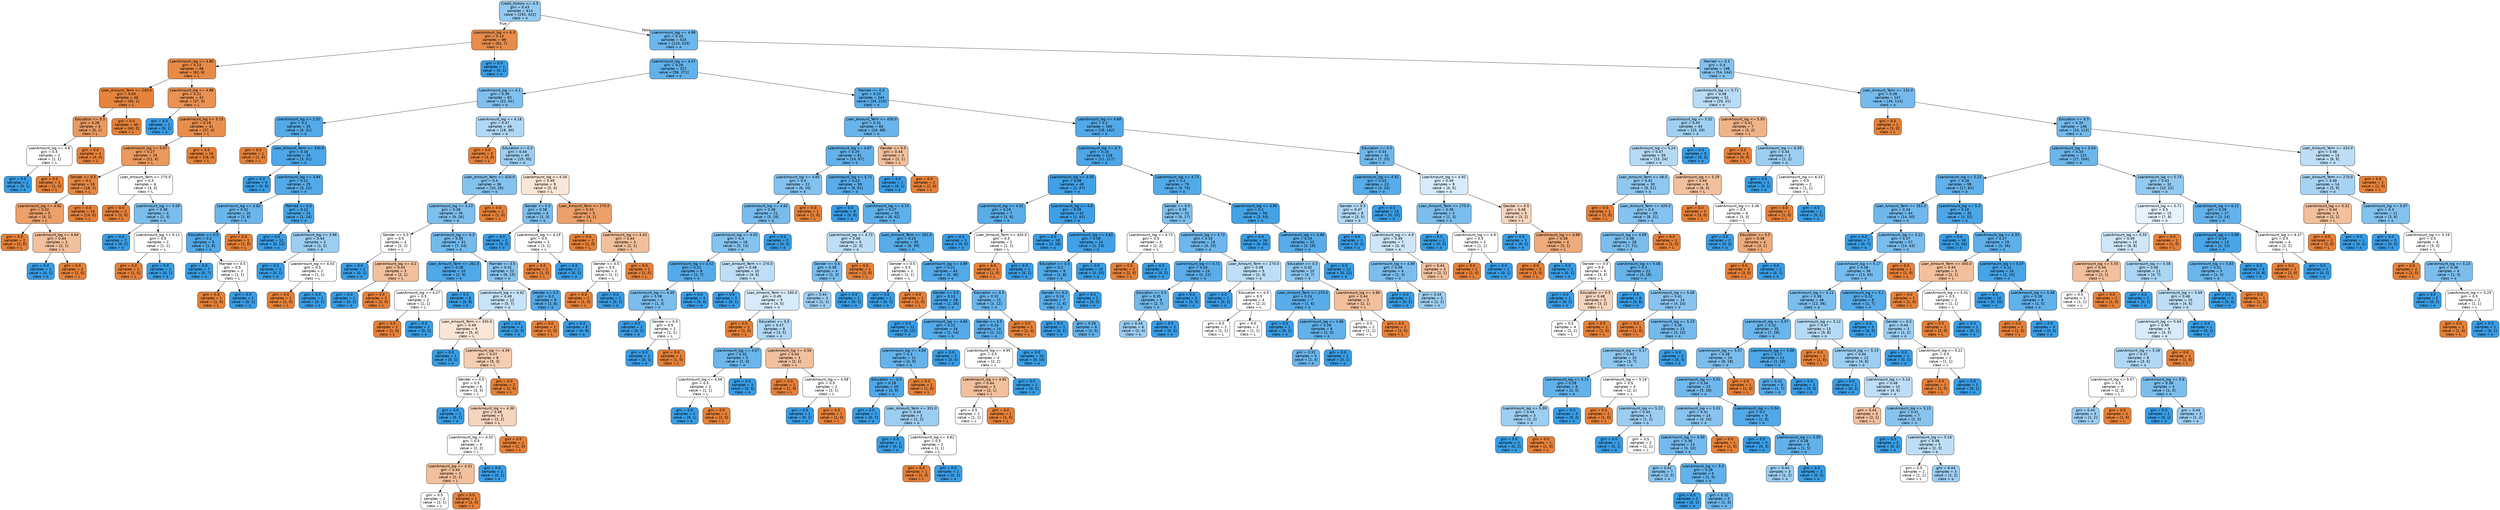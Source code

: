 digraph Tree {
node [shape=box, style="filled, rounded", color="black", fontname=helvetica] ;
edge [fontname=helvetica] ;
0 [label="Credit_History <= 0.5\ngini = 0.43\nsamples = 614\nvalue = [192, 422]\nclass = o", fillcolor="#93caf1"] ;
1 [label="LoanAmount_log <= 6.3\ngini = 0.14\nsamples = 89\nvalue = [82, 7]\nclass = L", fillcolor="#e78c4a"] ;
0 -> 1 [labeldistance=2.5, labelangle=45, headlabel="True"] ;
2 [label="LoanAmount_log <= 4.86\ngini = 0.13\nsamples = 88\nvalue = [82, 6]\nclass = L", fillcolor="#e78a47"] ;
1 -> 2 ;
3 [label="Loan_Amount_Term <= 240.0\ngini = 0.04\nsamples = 46\nvalue = [45, 1]\nclass = L", fillcolor="#e6843d"] ;
2 -> 3 ;
4 [label="Education <= 0.5\ngini = 0.28\nsamples = 6\nvalue = [5, 1]\nclass = L", fillcolor="#ea9a61"] ;
3 -> 4 ;
5 [label="LoanAmount_log <= 4.6\ngini = 0.5\nsamples = 2\nvalue = [1, 1]\nclass = L", fillcolor="#ffffff"] ;
4 -> 5 ;
6 [label="gini = 0.0\nsamples = 1\nvalue = [0, 1]\nclass = o", fillcolor="#399de5"] ;
5 -> 6 ;
7 [label="gini = 0.0\nsamples = 1\nvalue = [1, 0]\nclass = L", fillcolor="#e58139"] ;
5 -> 7 ;
8 [label="gini = 0.0\nsamples = 4\nvalue = [4, 0]\nclass = L", fillcolor="#e58139"] ;
4 -> 8 ;
9 [label="gini = 0.0\nsamples = 40\nvalue = [40, 0]\nclass = L", fillcolor="#e58139"] ;
3 -> 9 ;
10 [label="LoanAmount_log <= 4.88\ngini = 0.21\nsamples = 42\nvalue = [37, 5]\nclass = L", fillcolor="#e99254"] ;
2 -> 10 ;
11 [label="gini = 0.0\nsamples = 1\nvalue = [0, 1]\nclass = o", fillcolor="#399de5"] ;
10 -> 11 ;
12 [label="LoanAmount_log <= 5.15\ngini = 0.18\nsamples = 41\nvalue = [37, 4]\nclass = L", fillcolor="#e88f4e"] ;
10 -> 12 ;
13 [label="LoanAmount_log <= 5.07\ngini = 0.27\nsamples = 25\nvalue = [21, 4]\nclass = L", fillcolor="#ea995f"] ;
12 -> 13 ;
14 [label="Gender <= 0.5\ngini = 0.1\nsamples = 19\nvalue = [18, 1]\nclass = L", fillcolor="#e68844"] ;
13 -> 14 ;
15 [label="LoanAmount_log <= 4.92\ngini = 0.32\nsamples = 5\nvalue = [4, 1]\nclass = L", fillcolor="#eca06a"] ;
14 -> 15 ;
16 [label="gini = 0.0\nsamples = 2\nvalue = [2, 0]\nclass = L", fillcolor="#e58139"] ;
15 -> 16 ;
17 [label="LoanAmount_log <= 4.94\ngini = 0.44\nsamples = 3\nvalue = [2, 1]\nclass = L", fillcolor="#f2c09c"] ;
15 -> 17 ;
18 [label="gini = 0.0\nsamples = 1\nvalue = [0, 1]\nclass = o", fillcolor="#399de5"] ;
17 -> 18 ;
19 [label="gini = 0.0\nsamples = 2\nvalue = [2, 0]\nclass = L", fillcolor="#e58139"] ;
17 -> 19 ;
20 [label="gini = 0.0\nsamples = 14\nvalue = [14, 0]\nclass = L", fillcolor="#e58139"] ;
14 -> 20 ;
21 [label="Loan_Amount_Term <= 270.0\ngini = 0.5\nsamples = 6\nvalue = [3, 3]\nclass = L", fillcolor="#ffffff"] ;
13 -> 21 ;
22 [label="gini = 0.0\nsamples = 2\nvalue = [2, 0]\nclass = L", fillcolor="#e58139"] ;
21 -> 22 ;
23 [label="LoanAmount_log <= 5.09\ngini = 0.38\nsamples = 4\nvalue = [1, 3]\nclass = o", fillcolor="#7bbeee"] ;
21 -> 23 ;
24 [label="gini = 0.0\nsamples = 2\nvalue = [0, 2]\nclass = o", fillcolor="#399de5"] ;
23 -> 24 ;
25 [label="LoanAmount_log <= 5.11\ngini = 0.5\nsamples = 2\nvalue = [1, 1]\nclass = L", fillcolor="#ffffff"] ;
23 -> 25 ;
26 [label="gini = 0.0\nsamples = 1\nvalue = [1, 0]\nclass = L", fillcolor="#e58139"] ;
25 -> 26 ;
27 [label="gini = 0.0\nsamples = 1\nvalue = [0, 1]\nclass = o", fillcolor="#399de5"] ;
25 -> 27 ;
28 [label="gini = 0.0\nsamples = 16\nvalue = [16, 0]\nclass = L", fillcolor="#e58139"] ;
12 -> 28 ;
29 [label="gini = 0.0\nsamples = 1\nvalue = [0, 1]\nclass = o", fillcolor="#399de5"] ;
1 -> 29 ;
30 [label="LoanAmount_log <= 4.98\ngini = 0.33\nsamples = 525\nvalue = [110, 415]\nclass = o", fillcolor="#6db7ec"] ;
0 -> 30 [labeldistance=2.5, labelangle=-45, headlabel="False"] ;
31 [label="LoanAmount_log <= 4.47\ngini = 0.28\nsamples = 327\nvalue = [56, 271]\nclass = o", fillcolor="#62b1ea"] ;
30 -> 31 ;
32 [label="LoanAmount_log <= 4.1\ngini = 0.39\nsamples = 83\nvalue = [22, 61]\nclass = o", fillcolor="#80c0ee"] ;
31 -> 32 ;
33 [label="LoanAmount_log <= 2.52\ngini = 0.2\nsamples = 35\nvalue = [4, 31]\nclass = o", fillcolor="#53aae8"] ;
32 -> 33 ;
34 [label="gini = 0.0\nsamples = 1\nvalue = [1, 0]\nclass = L", fillcolor="#e58139"] ;
33 -> 34 ;
35 [label="Loan_Amount_Term <= 330.0\ngini = 0.16\nsamples = 34\nvalue = [3, 31]\nclass = o", fillcolor="#4ca6e8"] ;
33 -> 35 ;
36 [label="gini = 0.0\nsamples = 9\nvalue = [0, 9]\nclass = o", fillcolor="#399de5"] ;
35 -> 36 ;
37 [label="LoanAmount_log <= 3.84\ngini = 0.21\nsamples = 25\nvalue = [3, 22]\nclass = o", fillcolor="#54aae9"] ;
35 -> 37 ;
38 [label="LoanAmount_log <= 3.82\ngini = 0.32\nsamples = 10\nvalue = [2, 8]\nclass = o", fillcolor="#6ab6ec"] ;
37 -> 38 ;
39 [label="Education <= 0.5\ngini = 0.2\nsamples = 9\nvalue = [1, 8]\nclass = o", fillcolor="#52a9e8"] ;
38 -> 39 ;
40 [label="gini = 0.0\nsamples = 7\nvalue = [0, 7]\nclass = o", fillcolor="#399de5"] ;
39 -> 40 ;
41 [label="Married <= 0.5\ngini = 0.5\nsamples = 2\nvalue = [1, 1]\nclass = L", fillcolor="#ffffff"] ;
39 -> 41 ;
42 [label="gini = 0.0\nsamples = 1\nvalue = [1, 0]\nclass = L", fillcolor="#e58139"] ;
41 -> 42 ;
43 [label="gini = 0.0\nsamples = 1\nvalue = [0, 1]\nclass = o", fillcolor="#399de5"] ;
41 -> 43 ;
44 [label="gini = 0.0\nsamples = 1\nvalue = [1, 0]\nclass = L", fillcolor="#e58139"] ;
38 -> 44 ;
45 [label="Married <= 0.5\ngini = 0.12\nsamples = 15\nvalue = [1, 14]\nclass = o", fillcolor="#47a4e7"] ;
37 -> 45 ;
46 [label="gini = 0.0\nsamples = 12\nvalue = [0, 12]\nclass = o", fillcolor="#399de5"] ;
45 -> 46 ;
47 [label="LoanAmount_log <= 3.96\ngini = 0.44\nsamples = 3\nvalue = [1, 2]\nclass = o", fillcolor="#9ccef2"] ;
45 -> 47 ;
48 [label="gini = 0.0\nsamples = 1\nvalue = [0, 1]\nclass = o", fillcolor="#399de5"] ;
47 -> 48 ;
49 [label="LoanAmount_log <= 4.03\ngini = 0.5\nsamples = 2\nvalue = [1, 1]\nclass = L", fillcolor="#ffffff"] ;
47 -> 49 ;
50 [label="gini = 0.0\nsamples = 1\nvalue = [1, 0]\nclass = L", fillcolor="#e58139"] ;
49 -> 50 ;
51 [label="gini = 0.0\nsamples = 1\nvalue = [0, 1]\nclass = o", fillcolor="#399de5"] ;
49 -> 51 ;
52 [label="LoanAmount_log <= 4.18\ngini = 0.47\nsamples = 48\nvalue = [18, 30]\nclass = o", fillcolor="#b0d8f5"] ;
32 -> 52 ;
53 [label="gini = 0.0\nsamples = 3\nvalue = [3, 0]\nclass = L", fillcolor="#e58139"] ;
52 -> 53 ;
54 [label="Education <= 0.5\ngini = 0.44\nsamples = 45\nvalue = [15, 30]\nclass = o", fillcolor="#9ccef2"] ;
52 -> 54 ;
55 [label="Loan_Amount_Term <= 420.0\ngini = 0.4\nsamples = 36\nvalue = [10, 26]\nclass = o", fillcolor="#85c3ef"] ;
54 -> 55 ;
56 [label="LoanAmount_log <= 4.23\ngini = 0.38\nsamples = 35\nvalue = [9, 26]\nclass = o", fillcolor="#7ebfee"] ;
55 -> 56 ;
57 [label="Gender <= 0.5\ngini = 0.5\nsamples = 4\nvalue = [2, 2]\nclass = L", fillcolor="#ffffff"] ;
56 -> 57 ;
58 [label="gini = 0.0\nsamples = 1\nvalue = [0, 1]\nclass = o", fillcolor="#399de5"] ;
57 -> 58 ;
59 [label="LoanAmount_log <= 4.2\ngini = 0.44\nsamples = 3\nvalue = [2, 1]\nclass = L", fillcolor="#f2c09c"] ;
57 -> 59 ;
60 [label="gini = 0.0\nsamples = 1\nvalue = [0, 1]\nclass = o", fillcolor="#399de5"] ;
59 -> 60 ;
61 [label="gini = 0.0\nsamples = 2\nvalue = [2, 0]\nclass = L", fillcolor="#e58139"] ;
59 -> 61 ;
62 [label="LoanAmount_log <= 4.3\ngini = 0.35\nsamples = 31\nvalue = [7, 24]\nclass = o", fillcolor="#73baed"] ;
56 -> 62 ;
63 [label="Loan_Amount_Term <= 261.0\ngini = 0.18\nsamples = 10\nvalue = [1, 9]\nclass = o", fillcolor="#4fa8e8"] ;
62 -> 63 ;
64 [label="LoanAmount_log <= 4.27\ngini = 0.5\nsamples = 2\nvalue = [1, 1]\nclass = L", fillcolor="#ffffff"] ;
63 -> 64 ;
65 [label="gini = 0.0\nsamples = 1\nvalue = [1, 0]\nclass = L", fillcolor="#e58139"] ;
64 -> 65 ;
66 [label="gini = 0.0\nsamples = 1\nvalue = [0, 1]\nclass = o", fillcolor="#399de5"] ;
64 -> 66 ;
67 [label="gini = 0.0\nsamples = 8\nvalue = [0, 8]\nclass = o", fillcolor="#399de5"] ;
63 -> 67 ;
68 [label="Married <= 0.5\ngini = 0.41\nsamples = 21\nvalue = [6, 15]\nclass = o", fillcolor="#88c4ef"] ;
62 -> 68 ;
69 [label="LoanAmount_log <= 4.42\ngini = 0.49\nsamples = 12\nvalue = [5, 7]\nclass = o", fillcolor="#c6e3f8"] ;
68 -> 69 ;
70 [label="Loan_Amount_Term <= 330.0\ngini = 0.49\nsamples = 9\nvalue = [5, 4]\nclass = L", fillcolor="#fae6d7"] ;
69 -> 70 ;
71 [label="gini = 0.0\nsamples = 1\nvalue = [0, 1]\nclass = o", fillcolor="#399de5"] ;
70 -> 71 ;
72 [label="LoanAmount_log <= 4.39\ngini = 0.47\nsamples = 8\nvalue = [5, 3]\nclass = L", fillcolor="#f5cdb0"] ;
70 -> 72 ;
73 [label="Gender <= 0.5\ngini = 0.5\nsamples = 6\nvalue = [3, 3]\nclass = L", fillcolor="#ffffff"] ;
72 -> 73 ;
74 [label="gini = 0.0\nsamples = 1\nvalue = [0, 1]\nclass = o", fillcolor="#399de5"] ;
73 -> 74 ;
75 [label="LoanAmount_log <= 4.36\ngini = 0.48\nsamples = 5\nvalue = [3, 2]\nclass = L", fillcolor="#f6d5bd"] ;
73 -> 75 ;
76 [label="LoanAmount_log <= 4.32\ngini = 0.5\nsamples = 4\nvalue = [2, 2]\nclass = L", fillcolor="#ffffff"] ;
75 -> 76 ;
77 [label="LoanAmount_log <= 4.31\ngini = 0.44\nsamples = 3\nvalue = [2, 1]\nclass = L", fillcolor="#f2c09c"] ;
76 -> 77 ;
78 [label="gini = 0.5\nsamples = 2\nvalue = [1, 1]\nclass = L", fillcolor="#ffffff"] ;
77 -> 78 ;
79 [label="gini = 0.0\nsamples = 1\nvalue = [1, 0]\nclass = L", fillcolor="#e58139"] ;
77 -> 79 ;
80 [label="gini = 0.0\nsamples = 1\nvalue = [0, 1]\nclass = o", fillcolor="#399de5"] ;
76 -> 80 ;
81 [label="gini = 0.0\nsamples = 1\nvalue = [1, 0]\nclass = L", fillcolor="#e58139"] ;
75 -> 81 ;
82 [label="gini = 0.0\nsamples = 2\nvalue = [2, 0]\nclass = L", fillcolor="#e58139"] ;
72 -> 82 ;
83 [label="gini = 0.0\nsamples = 3\nvalue = [0, 3]\nclass = o", fillcolor="#399de5"] ;
69 -> 83 ;
84 [label="Gender <= 0.5\ngini = 0.2\nsamples = 9\nvalue = [1, 8]\nclass = o", fillcolor="#52a9e8"] ;
68 -> 84 ;
85 [label="gini = 0.0\nsamples = 1\nvalue = [1, 0]\nclass = L", fillcolor="#e58139"] ;
84 -> 85 ;
86 [label="gini = 0.0\nsamples = 8\nvalue = [0, 8]\nclass = o", fillcolor="#399de5"] ;
84 -> 86 ;
87 [label="gini = 0.0\nsamples = 1\nvalue = [1, 0]\nclass = L", fillcolor="#e58139"] ;
55 -> 87 ;
88 [label="LoanAmount_log <= 4.34\ngini = 0.49\nsamples = 9\nvalue = [5, 4]\nclass = L", fillcolor="#fae6d7"] ;
54 -> 88 ;
89 [label="Gender <= 0.5\ngini = 0.38\nsamples = 4\nvalue = [1, 3]\nclass = o", fillcolor="#7bbeee"] ;
88 -> 89 ;
90 [label="gini = 0.0\nsamples = 2\nvalue = [0, 2]\nclass = o", fillcolor="#399de5"] ;
89 -> 90 ;
91 [label="LoanAmount_log <= 4.25\ngini = 0.5\nsamples = 2\nvalue = [1, 1]\nclass = L", fillcolor="#ffffff"] ;
89 -> 91 ;
92 [label="gini = 0.0\nsamples = 1\nvalue = [1, 0]\nclass = L", fillcolor="#e58139"] ;
91 -> 92 ;
93 [label="gini = 0.0\nsamples = 1\nvalue = [0, 1]\nclass = o", fillcolor="#399de5"] ;
91 -> 93 ;
94 [label="Loan_Amount_Term <= 270.0\ngini = 0.32\nsamples = 5\nvalue = [4, 1]\nclass = L", fillcolor="#eca06a"] ;
88 -> 94 ;
95 [label="gini = 0.0\nsamples = 2\nvalue = [2, 0]\nclass = L", fillcolor="#e58139"] ;
94 -> 95 ;
96 [label="LoanAmount_log <= 4.43\ngini = 0.44\nsamples = 3\nvalue = [2, 1]\nclass = L", fillcolor="#f2c09c"] ;
94 -> 96 ;
97 [label="Gender <= 0.5\ngini = 0.5\nsamples = 2\nvalue = [1, 1]\nclass = L", fillcolor="#ffffff"] ;
96 -> 97 ;
98 [label="gini = 0.0\nsamples = 1\nvalue = [1, 0]\nclass = L", fillcolor="#e58139"] ;
97 -> 98 ;
99 [label="gini = 0.0\nsamples = 1\nvalue = [0, 1]\nclass = o", fillcolor="#399de5"] ;
97 -> 99 ;
100 [label="gini = 0.0\nsamples = 1\nvalue = [1, 0]\nclass = L", fillcolor="#e58139"] ;
96 -> 100 ;
101 [label="Married <= 0.5\ngini = 0.24\nsamples = 244\nvalue = [34, 210]\nclass = o", fillcolor="#59ade9"] ;
31 -> 101 ;
102 [label="Loan_Amount_Term <= 420.0\ngini = 0.31\nsamples = 84\nvalue = [16, 68]\nclass = o", fillcolor="#68b4eb"] ;
101 -> 102 ;
103 [label="LoanAmount_log <= 4.67\ngini = 0.29\nsamples = 81\nvalue = [14, 67]\nclass = o", fillcolor="#62b1ea"] ;
102 -> 103 ;
104 [label="LoanAmount_log <= 4.65\ngini = 0.4\nsamples = 22\nvalue = [6, 16]\nclass = o", fillcolor="#83c2ef"] ;
103 -> 104 ;
105 [label="LoanAmount_log <= 4.62\ngini = 0.36\nsamples = 21\nvalue = [5, 16]\nclass = o", fillcolor="#77bced"] ;
104 -> 105 ;
106 [label="LoanAmount_log <= 4.55\ngini = 0.4\nsamples = 18\nvalue = [5, 13]\nclass = o", fillcolor="#85c3ef"] ;
105 -> 106 ;
107 [label="LoanAmount_log <= 4.52\ngini = 0.22\nsamples = 8\nvalue = [1, 7]\nclass = o", fillcolor="#55abe9"] ;
106 -> 107 ;
108 [label="LoanAmount_log <= 4.49\ngini = 0.38\nsamples = 4\nvalue = [1, 3]\nclass = o", fillcolor="#7bbeee"] ;
107 -> 108 ;
109 [label="gini = 0.0\nsamples = 2\nvalue = [0, 2]\nclass = o", fillcolor="#399de5"] ;
108 -> 109 ;
110 [label="Gender <= 0.5\ngini = 0.5\nsamples = 2\nvalue = [1, 1]\nclass = L", fillcolor="#ffffff"] ;
108 -> 110 ;
111 [label="gini = 0.0\nsamples = 1\nvalue = [0, 1]\nclass = o", fillcolor="#399de5"] ;
110 -> 111 ;
112 [label="gini = 0.0\nsamples = 1\nvalue = [1, 0]\nclass = L", fillcolor="#e58139"] ;
110 -> 112 ;
113 [label="gini = 0.0\nsamples = 4\nvalue = [0, 4]\nclass = o", fillcolor="#399de5"] ;
107 -> 113 ;
114 [label="Loan_Amount_Term <= 270.0\ngini = 0.48\nsamples = 10\nvalue = [4, 6]\nclass = o", fillcolor="#bddef6"] ;
106 -> 114 ;
115 [label="gini = 0.0\nsamples = 1\nvalue = [0, 1]\nclass = o", fillcolor="#399de5"] ;
114 -> 115 ;
116 [label="Loan_Amount_Term <= 330.0\ngini = 0.49\nsamples = 9\nvalue = [4, 5]\nclass = o", fillcolor="#d7ebfa"] ;
114 -> 116 ;
117 [label="gini = 0.0\nsamples = 1\nvalue = [1, 0]\nclass = L", fillcolor="#e58139"] ;
116 -> 117 ;
118 [label="Education <= 0.5\ngini = 0.47\nsamples = 8\nvalue = [3, 5]\nclass = o", fillcolor="#b0d8f5"] ;
116 -> 118 ;
119 [label="LoanAmount_log <= 4.57\ngini = 0.32\nsamples = 5\nvalue = [1, 4]\nclass = o", fillcolor="#6ab6ec"] ;
118 -> 119 ;
120 [label="LoanAmount_log <= 4.56\ngini = 0.5\nsamples = 2\nvalue = [1, 1]\nclass = L", fillcolor="#ffffff"] ;
119 -> 120 ;
121 [label="gini = 0.0\nsamples = 1\nvalue = [0, 1]\nclass = o", fillcolor="#399de5"] ;
120 -> 121 ;
122 [label="gini = 0.0\nsamples = 1\nvalue = [1, 0]\nclass = L", fillcolor="#e58139"] ;
120 -> 122 ;
123 [label="gini = 0.0\nsamples = 3\nvalue = [0, 3]\nclass = o", fillcolor="#399de5"] ;
119 -> 123 ;
124 [label="LoanAmount_log <= 4.56\ngini = 0.44\nsamples = 3\nvalue = [2, 1]\nclass = L", fillcolor="#f2c09c"] ;
118 -> 124 ;
125 [label="gini = 0.0\nsamples = 1\nvalue = [1, 0]\nclass = L", fillcolor="#e58139"] ;
124 -> 125 ;
126 [label="LoanAmount_log <= 4.58\ngini = 0.5\nsamples = 2\nvalue = [1, 1]\nclass = L", fillcolor="#ffffff"] ;
124 -> 126 ;
127 [label="gini = 0.0\nsamples = 1\nvalue = [0, 1]\nclass = o", fillcolor="#399de5"] ;
126 -> 127 ;
128 [label="gini = 0.0\nsamples = 1\nvalue = [1, 0]\nclass = L", fillcolor="#e58139"] ;
126 -> 128 ;
129 [label="gini = 0.0\nsamples = 3\nvalue = [0, 3]\nclass = o", fillcolor="#399de5"] ;
105 -> 129 ;
130 [label="gini = 0.0\nsamples = 1\nvalue = [1, 0]\nclass = L", fillcolor="#e58139"] ;
104 -> 130 ;
131 [label="LoanAmount_log <= 4.71\ngini = 0.23\nsamples = 59\nvalue = [8, 51]\nclass = o", fillcolor="#58ace9"] ;
103 -> 131 ;
132 [label="gini = 0.0\nsamples = 9\nvalue = [0, 9]\nclass = o", fillcolor="#399de5"] ;
131 -> 132 ;
133 [label="LoanAmount_log <= 4.74\ngini = 0.27\nsamples = 50\nvalue = [8, 42]\nclass = o", fillcolor="#5fb0ea"] ;
131 -> 133 ;
134 [label="LoanAmount_log <= 4.73\ngini = 0.48\nsamples = 5\nvalue = [2, 3]\nclass = o", fillcolor="#bddef6"] ;
133 -> 134 ;
135 [label="Gender <= 0.5\ngini = 0.38\nsamples = 4\nvalue = [1, 3]\nclass = o", fillcolor="#7bbeee"] ;
134 -> 135 ;
136 [label="gini = 0.44\nsamples = 3\nvalue = [1, 2]\nclass = o", fillcolor="#9ccef2"] ;
135 -> 136 ;
137 [label="gini = 0.0\nsamples = 1\nvalue = [0, 1]\nclass = o", fillcolor="#399de5"] ;
135 -> 137 ;
138 [label="gini = 0.0\nsamples = 1\nvalue = [1, 0]\nclass = L", fillcolor="#e58139"] ;
134 -> 138 ;
139 [label="Loan_Amount_Term <= 261.0\ngini = 0.23\nsamples = 45\nvalue = [6, 39]\nclass = o", fillcolor="#57ace9"] ;
133 -> 139 ;
140 [label="Gender <= 0.5\ngini = 0.5\nsamples = 2\nvalue = [1, 1]\nclass = L", fillcolor="#ffffff"] ;
139 -> 140 ;
141 [label="gini = 0.0\nsamples = 1\nvalue = [0, 1]\nclass = o", fillcolor="#399de5"] ;
140 -> 141 ;
142 [label="gini = 0.0\nsamples = 1\nvalue = [1, 0]\nclass = L", fillcolor="#e58139"] ;
140 -> 142 ;
143 [label="LoanAmount_log <= 4.89\ngini = 0.21\nsamples = 43\nvalue = [5, 38]\nclass = o", fillcolor="#53aae8"] ;
139 -> 143 ;
144 [label="Gender <= 0.5\ngini = 0.13\nsamples = 28\nvalue = [2, 26]\nclass = o", fillcolor="#48a5e7"] ;
143 -> 144 ;
145 [label="gini = 0.0\nsamples = 12\nvalue = [0, 12]\nclass = o", fillcolor="#399de5"] ;
144 -> 145 ;
146 [label="LoanAmount_log <= 4.85\ngini = 0.22\nsamples = 16\nvalue = [2, 14]\nclass = o", fillcolor="#55abe9"] ;
144 -> 146 ;
147 [label="LoanAmount_log <= 4.84\ngini = 0.3\nsamples = 11\nvalue = [2, 9]\nclass = o", fillcolor="#65b3eb"] ;
146 -> 147 ;
148 [label="Education <= 0.5\ngini = 0.18\nsamples = 10\nvalue = [1, 9]\nclass = o", fillcolor="#4fa8e8"] ;
147 -> 148 ;
149 [label="gini = 0.0\nsamples = 7\nvalue = [0, 7]\nclass = o", fillcolor="#399de5"] ;
148 -> 149 ;
150 [label="Loan_Amount_Term <= 351.0\ngini = 0.44\nsamples = 3\nvalue = [1, 2]\nclass = o", fillcolor="#9ccef2"] ;
148 -> 150 ;
151 [label="gini = 0.0\nsamples = 1\nvalue = [0, 1]\nclass = o", fillcolor="#399de5"] ;
150 -> 151 ;
152 [label="LoanAmount_log <= 4.81\ngini = 0.5\nsamples = 2\nvalue = [1, 1]\nclass = L", fillcolor="#ffffff"] ;
150 -> 152 ;
153 [label="gini = 0.0\nsamples = 1\nvalue = [1, 0]\nclass = L", fillcolor="#e58139"] ;
152 -> 153 ;
154 [label="gini = 0.0\nsamples = 1\nvalue = [0, 1]\nclass = o", fillcolor="#399de5"] ;
152 -> 154 ;
155 [label="gini = 0.0\nsamples = 1\nvalue = [1, 0]\nclass = L", fillcolor="#e58139"] ;
147 -> 155 ;
156 [label="gini = 0.0\nsamples = 5\nvalue = [0, 5]\nclass = o", fillcolor="#399de5"] ;
146 -> 156 ;
157 [label="Education <= 0.5\ngini = 0.32\nsamples = 15\nvalue = [3, 12]\nclass = o", fillcolor="#6ab6ec"] ;
143 -> 157 ;
158 [label="Gender <= 0.5\ngini = 0.24\nsamples = 14\nvalue = [2, 12]\nclass = o", fillcolor="#5aade9"] ;
157 -> 158 ;
159 [label="LoanAmount_log <= 4.95\ngini = 0.5\nsamples = 4\nvalue = [2, 2]\nclass = L", fillcolor="#ffffff"] ;
158 -> 159 ;
160 [label="LoanAmount_log <= 4.92\ngini = 0.44\nsamples = 3\nvalue = [2, 1]\nclass = L", fillcolor="#f2c09c"] ;
159 -> 160 ;
161 [label="gini = 0.5\nsamples = 2\nvalue = [1, 1]\nclass = L", fillcolor="#ffffff"] ;
160 -> 161 ;
162 [label="gini = 0.0\nsamples = 1\nvalue = [1, 0]\nclass = L", fillcolor="#e58139"] ;
160 -> 162 ;
163 [label="gini = 0.0\nsamples = 1\nvalue = [0, 1]\nclass = o", fillcolor="#399de5"] ;
159 -> 163 ;
164 [label="gini = 0.0\nsamples = 10\nvalue = [0, 10]\nclass = o", fillcolor="#399de5"] ;
158 -> 164 ;
165 [label="gini = 0.0\nsamples = 1\nvalue = [1, 0]\nclass = L", fillcolor="#e58139"] ;
157 -> 165 ;
166 [label="Gender <= 0.5\ngini = 0.44\nsamples = 3\nvalue = [2, 1]\nclass = L", fillcolor="#f2c09c"] ;
102 -> 166 ;
167 [label="gini = 0.0\nsamples = 1\nvalue = [0, 1]\nclass = o", fillcolor="#399de5"] ;
166 -> 167 ;
168 [label="gini = 0.0\nsamples = 2\nvalue = [2, 0]\nclass = L", fillcolor="#e58139"] ;
166 -> 168 ;
169 [label="LoanAmount_log <= 4.88\ngini = 0.2\nsamples = 160\nvalue = [18, 142]\nclass = o", fillcolor="#52a9e8"] ;
101 -> 169 ;
170 [label="LoanAmount_log <= 4.7\ngini = 0.16\nsamples = 128\nvalue = [11, 117]\nclass = o", fillcolor="#4ca6e7"] ;
169 -> 170 ;
171 [label="LoanAmount_log <= 4.55\ngini = 0.08\nsamples = 49\nvalue = [2, 47]\nclass = o", fillcolor="#41a1e6"] ;
170 -> 171 ;
172 [label="LoanAmount_log <= 4.52\ngini = 0.24\nsamples = 7\nvalue = [1, 6]\nclass = o", fillcolor="#5aade9"] ;
171 -> 172 ;
173 [label="gini = 0.0\nsamples = 5\nvalue = [0, 5]\nclass = o", fillcolor="#399de5"] ;
172 -> 173 ;
174 [label="Loan_Amount_Term <= 420.0\ngini = 0.5\nsamples = 2\nvalue = [1, 1]\nclass = L", fillcolor="#ffffff"] ;
172 -> 174 ;
175 [label="gini = 0.0\nsamples = 1\nvalue = [1, 0]\nclass = L", fillcolor="#e58139"] ;
174 -> 175 ;
176 [label="gini = 0.0\nsamples = 1\nvalue = [0, 1]\nclass = o", fillcolor="#399de5"] ;
174 -> 176 ;
177 [label="LoanAmount_log <= 4.6\ngini = 0.05\nsamples = 42\nvalue = [1, 41]\nclass = o", fillcolor="#3e9fe6"] ;
171 -> 177 ;
178 [label="gini = 0.0\nsamples = 18\nvalue = [0, 18]\nclass = o", fillcolor="#399de5"] ;
177 -> 178 ;
179 [label="LoanAmount_log <= 4.61\ngini = 0.08\nsamples = 24\nvalue = [1, 23]\nclass = o", fillcolor="#42a1e6"] ;
177 -> 179 ;
180 [label="Education <= 0.5\ngini = 0.2\nsamples = 9\nvalue = [1, 8]\nclass = o", fillcolor="#52a9e8"] ;
179 -> 180 ;
181 [label="Gender <= 0.5\ngini = 0.24\nsamples = 7\nvalue = [1, 6]\nclass = o", fillcolor="#5aade9"] ;
180 -> 181 ;
182 [label="gini = 0.0\nsamples = 1\nvalue = [0, 1]\nclass = o", fillcolor="#399de5"] ;
181 -> 182 ;
183 [label="gini = 0.28\nsamples = 6\nvalue = [1, 5]\nclass = o", fillcolor="#61b1ea"] ;
181 -> 183 ;
184 [label="gini = 0.0\nsamples = 2\nvalue = [0, 2]\nclass = o", fillcolor="#399de5"] ;
180 -> 184 ;
185 [label="gini = 0.0\nsamples = 15\nvalue = [0, 15]\nclass = o", fillcolor="#399de5"] ;
179 -> 185 ;
186 [label="LoanAmount_log <= 4.73\ngini = 0.2\nsamples = 79\nvalue = [9, 70]\nclass = o", fillcolor="#52aae8"] ;
170 -> 186 ;
187 [label="Gender <= 0.5\ngini = 0.39\nsamples = 23\nvalue = [6, 17]\nclass = o", fillcolor="#7fc0ee"] ;
186 -> 187 ;
188 [label="LoanAmount_log <= 4.72\ngini = 0.5\nsamples = 4\nvalue = [2, 2]\nclass = L", fillcolor="#ffffff"] ;
187 -> 188 ;
189 [label="gini = 0.0\nsamples = 2\nvalue = [2, 0]\nclass = L", fillcolor="#e58139"] ;
188 -> 189 ;
190 [label="gini = 0.0\nsamples = 2\nvalue = [0, 2]\nclass = o", fillcolor="#399de5"] ;
188 -> 190 ;
191 [label="LoanAmount_log <= 4.72\ngini = 0.33\nsamples = 19\nvalue = [4, 15]\nclass = o", fillcolor="#6eb7ec"] ;
187 -> 191 ;
192 [label="LoanAmount_log <= 4.71\ngini = 0.24\nsamples = 14\nvalue = [2, 12]\nclass = o", fillcolor="#5aade9"] ;
191 -> 192 ;
193 [label="Education <= 0.5\ngini = 0.35\nsamples = 9\nvalue = [2, 7]\nclass = o", fillcolor="#72b9ec"] ;
192 -> 193 ;
194 [label="gini = 0.44\nsamples = 6\nvalue = [2, 4]\nclass = o", fillcolor="#9ccef2"] ;
193 -> 194 ;
195 [label="gini = 0.0\nsamples = 3\nvalue = [0, 3]\nclass = o", fillcolor="#399de5"] ;
193 -> 195 ;
196 [label="gini = 0.0\nsamples = 5\nvalue = [0, 5]\nclass = o", fillcolor="#399de5"] ;
192 -> 196 ;
197 [label="Loan_Amount_Term <= 270.0\ngini = 0.48\nsamples = 5\nvalue = [2, 3]\nclass = o", fillcolor="#bddef6"] ;
191 -> 197 ;
198 [label="gini = 0.0\nsamples = 1\nvalue = [0, 1]\nclass = o", fillcolor="#399de5"] ;
197 -> 198 ;
199 [label="Education <= 0.5\ngini = 0.5\nsamples = 4\nvalue = [2, 2]\nclass = L", fillcolor="#ffffff"] ;
197 -> 199 ;
200 [label="gini = 0.5\nsamples = 2\nvalue = [1, 1]\nclass = L", fillcolor="#ffffff"] ;
199 -> 200 ;
201 [label="gini = 0.5\nsamples = 2\nvalue = [1, 1]\nclass = L", fillcolor="#ffffff"] ;
199 -> 201 ;
202 [label="LoanAmount_log <= 4.85\ngini = 0.1\nsamples = 56\nvalue = [3, 53]\nclass = o", fillcolor="#44a3e6"] ;
186 -> 202 ;
203 [label="gini = 0.0\nsamples = 34\nvalue = [0, 34]\nclass = o", fillcolor="#399de5"] ;
202 -> 203 ;
204 [label="LoanAmount_log <= 4.86\ngini = 0.24\nsamples = 22\nvalue = [3, 19]\nclass = o", fillcolor="#58ace9"] ;
202 -> 204 ;
205 [label="Education <= 0.5\ngini = 0.42\nsamples = 10\nvalue = [3, 7]\nclass = o", fillcolor="#8ec7f0"] ;
204 -> 205 ;
206 [label="Loan_Amount_Term <= 270.0\ngini = 0.24\nsamples = 7\nvalue = [1, 6]\nclass = o", fillcolor="#5aade9"] ;
205 -> 206 ;
207 [label="gini = 0.0\nsamples = 1\nvalue = [0, 1]\nclass = o", fillcolor="#399de5"] ;
206 -> 207 ;
208 [label="LoanAmount_log <= 4.86\ngini = 0.28\nsamples = 6\nvalue = [1, 5]\nclass = o", fillcolor="#61b1ea"] ;
206 -> 208 ;
209 [label="gini = 0.32\nsamples = 5\nvalue = [1, 4]\nclass = o", fillcolor="#6ab6ec"] ;
208 -> 209 ;
210 [label="gini = 0.0\nsamples = 1\nvalue = [0, 1]\nclass = o", fillcolor="#399de5"] ;
208 -> 210 ;
211 [label="LoanAmount_log <= 4.86\ngini = 0.44\nsamples = 3\nvalue = [2, 1]\nclass = L", fillcolor="#f2c09c"] ;
205 -> 211 ;
212 [label="gini = 0.5\nsamples = 2\nvalue = [1, 1]\nclass = L", fillcolor="#ffffff"] ;
211 -> 212 ;
213 [label="gini = 0.0\nsamples = 1\nvalue = [1, 0]\nclass = L", fillcolor="#e58139"] ;
211 -> 213 ;
214 [label="gini = 0.0\nsamples = 12\nvalue = [0, 12]\nclass = o", fillcolor="#399de5"] ;
204 -> 214 ;
215 [label="Education <= 0.5\ngini = 0.34\nsamples = 32\nvalue = [7, 25]\nclass = o", fillcolor="#70b8ec"] ;
169 -> 215 ;
216 [label="LoanAmount_log <= 4.91\ngini = 0.23\nsamples = 23\nvalue = [3, 20]\nclass = o", fillcolor="#57ace9"] ;
215 -> 216 ;
217 [label="Gender <= 0.5\ngini = 0.47\nsamples = 8\nvalue = [3, 5]\nclass = o", fillcolor="#b0d8f5"] ;
216 -> 217 ;
218 [label="gini = 0.0\nsamples = 1\nvalue = [0, 1]\nclass = o", fillcolor="#399de5"] ;
217 -> 218 ;
219 [label="LoanAmount_log <= 4.9\ngini = 0.49\nsamples = 7\nvalue = [3, 4]\nclass = o", fillcolor="#cee6f8"] ;
217 -> 219 ;
220 [label="LoanAmount_log <= 4.89\ngini = 0.38\nsamples = 4\nvalue = [1, 3]\nclass = o", fillcolor="#7bbeee"] ;
219 -> 220 ;
221 [label="gini = 0.0\nsamples = 1\nvalue = [0, 1]\nclass = o", fillcolor="#399de5"] ;
220 -> 221 ;
222 [label="gini = 0.44\nsamples = 3\nvalue = [1, 2]\nclass = o", fillcolor="#9ccef2"] ;
220 -> 222 ;
223 [label="gini = 0.44\nsamples = 3\nvalue = [2, 1]\nclass = L", fillcolor="#f2c09c"] ;
219 -> 223 ;
224 [label="gini = 0.0\nsamples = 15\nvalue = [0, 15]\nclass = o", fillcolor="#399de5"] ;
216 -> 224 ;
225 [label="LoanAmount_log <= 4.92\ngini = 0.49\nsamples = 9\nvalue = [4, 5]\nclass = o", fillcolor="#d7ebfa"] ;
215 -> 225 ;
226 [label="Loan_Amount_Term <= 270.0\ngini = 0.38\nsamples = 4\nvalue = [1, 3]\nclass = o", fillcolor="#7bbeee"] ;
225 -> 226 ;
227 [label="gini = 0.0\nsamples = 2\nvalue = [0, 2]\nclass = o", fillcolor="#399de5"] ;
226 -> 227 ;
228 [label="LoanAmount_log <= 4.9\ngini = 0.5\nsamples = 2\nvalue = [1, 1]\nclass = L", fillcolor="#ffffff"] ;
226 -> 228 ;
229 [label="gini = 0.0\nsamples = 1\nvalue = [1, 0]\nclass = L", fillcolor="#e58139"] ;
228 -> 229 ;
230 [label="gini = 0.0\nsamples = 1\nvalue = [0, 1]\nclass = o", fillcolor="#399de5"] ;
228 -> 230 ;
231 [label="Gender <= 0.5\ngini = 0.48\nsamples = 5\nvalue = [3, 2]\nclass = L", fillcolor="#f6d5bd"] ;
225 -> 231 ;
232 [label="gini = 0.0\nsamples = 1\nvalue = [0, 1]\nclass = o", fillcolor="#399de5"] ;
231 -> 232 ;
233 [label="LoanAmount_log <= 4.96\ngini = 0.38\nsamples = 4\nvalue = [3, 1]\nclass = L", fillcolor="#eeab7b"] ;
231 -> 233 ;
234 [label="gini = 0.0\nsamples = 3\nvalue = [3, 0]\nclass = L", fillcolor="#e58139"] ;
233 -> 234 ;
235 [label="gini = 0.0\nsamples = 1\nvalue = [0, 1]\nclass = o", fillcolor="#399de5"] ;
233 -> 235 ;
236 [label="Married <= 0.5\ngini = 0.4\nsamples = 198\nvalue = [54, 144]\nclass = o", fillcolor="#83c2ef"] ;
30 -> 236 ;
237 [label="LoanAmount_log <= 5.71\ngini = 0.48\nsamples = 51\nvalue = [20, 31]\nclass = o", fillcolor="#b9dcf6"] ;
236 -> 237 ;
238 [label="LoanAmount_log <= 5.52\ngini = 0.45\nsamples = 44\nvalue = [15, 29]\nclass = o", fillcolor="#9fd0f2"] ;
237 -> 238 ;
239 [label="LoanAmount_log <= 5.24\ngini = 0.47\nsamples = 39\nvalue = [15, 24]\nclass = o", fillcolor="#b5daf5"] ;
238 -> 239 ;
240 [label="Loan_Amount_Term <= 48.0\ngini = 0.42\nsamples = 30\nvalue = [9, 21]\nclass = o", fillcolor="#8ec7f0"] ;
239 -> 240 ;
241 [label="gini = 0.0\nsamples = 1\nvalue = [1, 0]\nclass = L", fillcolor="#e58139"] ;
240 -> 241 ;
242 [label="Loan_Amount_Term <= 420.0\ngini = 0.4\nsamples = 29\nvalue = [8, 21]\nclass = o", fillcolor="#84c2ef"] ;
240 -> 242 ;
243 [label="LoanAmount_log <= 4.99\ngini = 0.38\nsamples = 28\nvalue = [7, 21]\nclass = o", fillcolor="#7bbeee"] ;
242 -> 243 ;
244 [label="Gender <= 0.5\ngini = 0.5\nsamples = 6\nvalue = [3, 3]\nclass = L", fillcolor="#ffffff"] ;
243 -> 244 ;
245 [label="gini = 0.0\nsamples = 1\nvalue = [0, 1]\nclass = o", fillcolor="#399de5"] ;
244 -> 245 ;
246 [label="Education <= 0.5\ngini = 0.48\nsamples = 5\nvalue = [3, 2]\nclass = L", fillcolor="#f6d5bd"] ;
244 -> 246 ;
247 [label="gini = 0.5\nsamples = 4\nvalue = [2, 2]\nclass = L", fillcolor="#ffffff"] ;
246 -> 247 ;
248 [label="gini = 0.0\nsamples = 1\nvalue = [1, 0]\nclass = L", fillcolor="#e58139"] ;
246 -> 248 ;
249 [label="LoanAmount_log <= 5.06\ngini = 0.3\nsamples = 22\nvalue = [4, 18]\nclass = o", fillcolor="#65b3eb"] ;
243 -> 249 ;
250 [label="gini = 0.0\nsamples = 8\nvalue = [0, 8]\nclass = o", fillcolor="#399de5"] ;
249 -> 250 ;
251 [label="LoanAmount_log <= 5.08\ngini = 0.41\nsamples = 14\nvalue = [4, 10]\nclass = o", fillcolor="#88c4ef"] ;
249 -> 251 ;
252 [label="gini = 0.0\nsamples = 1\nvalue = [1, 0]\nclass = L", fillcolor="#e58139"] ;
251 -> 252 ;
253 [label="LoanAmount_log <= 5.23\ngini = 0.36\nsamples = 13\nvalue = [3, 10]\nclass = o", fillcolor="#74baed"] ;
251 -> 253 ;
254 [label="LoanAmount_log <= 5.17\ngini = 0.42\nsamples = 10\nvalue = [3, 7]\nclass = o", fillcolor="#8ec7f0"] ;
253 -> 254 ;
255 [label="LoanAmount_log <= 5.11\ngini = 0.28\nsamples = 6\nvalue = [1, 5]\nclass = o", fillcolor="#61b1ea"] ;
254 -> 255 ;
256 [label="LoanAmount_log <= 5.09\ngini = 0.44\nsamples = 3\nvalue = [1, 2]\nclass = o", fillcolor="#9ccef2"] ;
255 -> 256 ;
257 [label="gini = 0.0\nsamples = 2\nvalue = [0, 2]\nclass = o", fillcolor="#399de5"] ;
256 -> 257 ;
258 [label="gini = 0.0\nsamples = 1\nvalue = [1, 0]\nclass = L", fillcolor="#e58139"] ;
256 -> 258 ;
259 [label="gini = 0.0\nsamples = 3\nvalue = [0, 3]\nclass = o", fillcolor="#399de5"] ;
255 -> 259 ;
260 [label="LoanAmount_log <= 5.19\ngini = 0.5\nsamples = 4\nvalue = [2, 2]\nclass = L", fillcolor="#ffffff"] ;
254 -> 260 ;
261 [label="gini = 0.0\nsamples = 1\nvalue = [1, 0]\nclass = L", fillcolor="#e58139"] ;
260 -> 261 ;
262 [label="LoanAmount_log <= 5.22\ngini = 0.44\nsamples = 3\nvalue = [1, 2]\nclass = o", fillcolor="#9ccef2"] ;
260 -> 262 ;
263 [label="gini = 0.0\nsamples = 1\nvalue = [0, 1]\nclass = o", fillcolor="#399de5"] ;
262 -> 263 ;
264 [label="gini = 0.5\nsamples = 2\nvalue = [1, 1]\nclass = L", fillcolor="#ffffff"] ;
262 -> 264 ;
265 [label="gini = 0.0\nsamples = 3\nvalue = [0, 3]\nclass = o", fillcolor="#399de5"] ;
253 -> 265 ;
266 [label="gini = 0.0\nsamples = 1\nvalue = [1, 0]\nclass = L", fillcolor="#e58139"] ;
242 -> 266 ;
267 [label="LoanAmount_log <= 5.29\ngini = 0.44\nsamples = 9\nvalue = [6, 3]\nclass = L", fillcolor="#f2c09c"] ;
239 -> 267 ;
268 [label="gini = 0.0\nsamples = 3\nvalue = [3, 0]\nclass = L", fillcolor="#e58139"] ;
267 -> 268 ;
269 [label="LoanAmount_log <= 5.36\ngini = 0.5\nsamples = 6\nvalue = [3, 3]\nclass = L", fillcolor="#ffffff"] ;
267 -> 269 ;
270 [label="gini = 0.0\nsamples = 2\nvalue = [0, 2]\nclass = o", fillcolor="#399de5"] ;
269 -> 270 ;
271 [label="Education <= 0.5\ngini = 0.38\nsamples = 4\nvalue = [3, 1]\nclass = L", fillcolor="#eeab7b"] ;
269 -> 271 ;
272 [label="gini = 0.0\nsamples = 3\nvalue = [3, 0]\nclass = L", fillcolor="#e58139"] ;
271 -> 272 ;
273 [label="gini = 0.0\nsamples = 1\nvalue = [0, 1]\nclass = o", fillcolor="#399de5"] ;
271 -> 273 ;
274 [label="gini = 0.0\nsamples = 5\nvalue = [0, 5]\nclass = o", fillcolor="#399de5"] ;
238 -> 274 ;
275 [label="LoanAmount_log <= 5.93\ngini = 0.41\nsamples = 7\nvalue = [5, 2]\nclass = L", fillcolor="#efb388"] ;
237 -> 275 ;
276 [label="gini = 0.0\nsamples = 4\nvalue = [4, 0]\nclass = L", fillcolor="#e58139"] ;
275 -> 276 ;
277 [label="LoanAmount_log <= 6.09\ngini = 0.44\nsamples = 3\nvalue = [1, 2]\nclass = o", fillcolor="#9ccef2"] ;
275 -> 277 ;
278 [label="gini = 0.0\nsamples = 1\nvalue = [0, 1]\nclass = o", fillcolor="#399de5"] ;
277 -> 278 ;
279 [label="LoanAmount_log <= 6.33\ngini = 0.5\nsamples = 2\nvalue = [1, 1]\nclass = L", fillcolor="#ffffff"] ;
277 -> 279 ;
280 [label="gini = 0.0\nsamples = 1\nvalue = [1, 0]\nclass = L", fillcolor="#e58139"] ;
279 -> 280 ;
281 [label="gini = 0.0\nsamples = 1\nvalue = [0, 1]\nclass = o", fillcolor="#399de5"] ;
279 -> 281 ;
282 [label="Loan_Amount_Term <= 132.0\ngini = 0.36\nsamples = 147\nvalue = [34, 113]\nclass = o", fillcolor="#75baed"] ;
236 -> 282 ;
283 [label="gini = 0.0\nsamples = 1\nvalue = [1, 0]\nclass = L", fillcolor="#e58139"] ;
282 -> 283 ;
284 [label="Education <= 0.5\ngini = 0.35\nsamples = 146\nvalue = [33, 113]\nclass = o", fillcolor="#73baed"] ;
282 -> 284 ;
285 [label="LoanAmount_log <= 5.54\ngini = 0.33\nsamples = 131\nvalue = [27, 104]\nclass = o", fillcolor="#6cb6ec"] ;
284 -> 285 ;
286 [label="LoanAmount_log <= 5.22\ngini = 0.28\nsamples = 99\nvalue = [17, 82]\nclass = o", fillcolor="#62b1ea"] ;
285 -> 286 ;
287 [label="Loan_Amount_Term <= 351.0\ngini = 0.34\nsamples = 64\nvalue = [14, 50]\nclass = o", fillcolor="#70b8ec"] ;
286 -> 287 ;
288 [label="gini = 0.0\nsamples = 7\nvalue = [0, 7]\nclass = o", fillcolor="#399de5"] ;
287 -> 288 ;
289 [label="LoanAmount_log <= 5.22\ngini = 0.37\nsamples = 57\nvalue = [14, 43]\nclass = o", fillcolor="#79bded"] ;
287 -> 289 ;
290 [label="LoanAmount_log <= 5.17\ngini = 0.36\nsamples = 56\nvalue = [13, 43]\nclass = o", fillcolor="#75bbed"] ;
289 -> 290 ;
291 [label="LoanAmount_log <= 5.11\ngini = 0.38\nsamples = 48\nvalue = [12, 36]\nclass = o", fillcolor="#7bbeee"] ;
290 -> 291 ;
292 [label="LoanAmount_log <= 5.07\ngini = 0.32\nsamples = 35\nvalue = [7, 28]\nclass = o", fillcolor="#6ab6ec"] ;
291 -> 292 ;
293 [label="LoanAmount_log <= 5.07\ngini = 0.38\nsamples = 24\nvalue = [6, 18]\nclass = o", fillcolor="#7bbeee"] ;
292 -> 293 ;
294 [label="LoanAmount_log <= 5.02\ngini = 0.34\nsamples = 23\nvalue = [5, 18]\nclass = o", fillcolor="#70b8ec"] ;
293 -> 294 ;
295 [label="LoanAmount_log <= 5.01\ngini = 0.41\nsamples = 14\nvalue = [4, 10]\nclass = o", fillcolor="#88c4ef"] ;
294 -> 295 ;
296 [label="LoanAmount_log <= 4.99\ngini = 0.36\nsamples = 13\nvalue = [3, 10]\nclass = o", fillcolor="#74baed"] ;
295 -> 296 ;
297 [label="gini = 0.41\nsamples = 7\nvalue = [2, 5]\nclass = o", fillcolor="#88c4ef"] ;
296 -> 297 ;
298 [label="LoanAmount_log <= 5.0\ngini = 0.28\nsamples = 6\nvalue = [1, 5]\nclass = o", fillcolor="#61b1ea"] ;
296 -> 298 ;
299 [label="gini = 0.0\nsamples = 1\nvalue = [0, 1]\nclass = o", fillcolor="#399de5"] ;
298 -> 299 ;
300 [label="gini = 0.32\nsamples = 5\nvalue = [1, 4]\nclass = o", fillcolor="#6ab6ec"] ;
298 -> 300 ;
301 [label="gini = 0.0\nsamples = 1\nvalue = [1, 0]\nclass = L", fillcolor="#e58139"] ;
295 -> 301 ;
302 [label="LoanAmount_log <= 5.04\ngini = 0.2\nsamples = 9\nvalue = [1, 8]\nclass = o", fillcolor="#52a9e8"] ;
294 -> 302 ;
303 [label="gini = 0.0\nsamples = 3\nvalue = [0, 3]\nclass = o", fillcolor="#399de5"] ;
302 -> 303 ;
304 [label="LoanAmount_log <= 5.05\ngini = 0.28\nsamples = 6\nvalue = [1, 5]\nclass = o", fillcolor="#61b1ea"] ;
302 -> 304 ;
305 [label="gini = 0.44\nsamples = 3\nvalue = [1, 2]\nclass = o", fillcolor="#9ccef2"] ;
304 -> 305 ;
306 [label="gini = 0.0\nsamples = 3\nvalue = [0, 3]\nclass = o", fillcolor="#399de5"] ;
304 -> 306 ;
307 [label="gini = 0.0\nsamples = 1\nvalue = [1, 0]\nclass = L", fillcolor="#e58139"] ;
293 -> 307 ;
308 [label="LoanAmount_log <= 5.08\ngini = 0.17\nsamples = 11\nvalue = [1, 10]\nclass = o", fillcolor="#4da7e8"] ;
292 -> 308 ;
309 [label="gini = 0.22\nsamples = 8\nvalue = [1, 7]\nclass = o", fillcolor="#55abe9"] ;
308 -> 309 ;
310 [label="gini = 0.0\nsamples = 3\nvalue = [0, 3]\nclass = o", fillcolor="#399de5"] ;
308 -> 310 ;
311 [label="LoanAmount_log <= 5.12\ngini = 0.47\nsamples = 13\nvalue = [5, 8]\nclass = o", fillcolor="#b5daf5"] ;
291 -> 311 ;
312 [label="gini = 0.0\nsamples = 1\nvalue = [1, 0]\nclass = L", fillcolor="#e58139"] ;
311 -> 312 ;
313 [label="LoanAmount_log <= 5.13\ngini = 0.44\nsamples = 12\nvalue = [4, 8]\nclass = o", fillcolor="#9ccef2"] ;
311 -> 313 ;
314 [label="gini = 0.0\nsamples = 2\nvalue = [0, 2]\nclass = o", fillcolor="#399de5"] ;
313 -> 314 ;
315 [label="LoanAmount_log <= 5.14\ngini = 0.48\nsamples = 10\nvalue = [4, 6]\nclass = o", fillcolor="#bddef6"] ;
313 -> 315 ;
316 [label="gini = 0.44\nsamples = 3\nvalue = [2, 1]\nclass = L", fillcolor="#f2c09c"] ;
315 -> 316 ;
317 [label="LoanAmount_log <= 5.15\ngini = 0.41\nsamples = 7\nvalue = [2, 5]\nclass = o", fillcolor="#88c4ef"] ;
315 -> 317 ;
318 [label="gini = 0.0\nsamples = 2\nvalue = [0, 2]\nclass = o", fillcolor="#399de5"] ;
317 -> 318 ;
319 [label="LoanAmount_log <= 5.16\ngini = 0.48\nsamples = 5\nvalue = [2, 3]\nclass = o", fillcolor="#bddef6"] ;
317 -> 319 ;
320 [label="gini = 0.5\nsamples = 2\nvalue = [1, 1]\nclass = L", fillcolor="#ffffff"] ;
319 -> 320 ;
321 [label="gini = 0.44\nsamples = 3\nvalue = [1, 2]\nclass = o", fillcolor="#9ccef2"] ;
319 -> 321 ;
322 [label="LoanAmount_log <= 5.2\ngini = 0.22\nsamples = 8\nvalue = [1, 7]\nclass = o", fillcolor="#55abe9"] ;
290 -> 322 ;
323 [label="gini = 0.0\nsamples = 5\nvalue = [0, 5]\nclass = o", fillcolor="#399de5"] ;
322 -> 323 ;
324 [label="Gender <= 0.5\ngini = 0.44\nsamples = 3\nvalue = [1, 2]\nclass = o", fillcolor="#9ccef2"] ;
322 -> 324 ;
325 [label="gini = 0.0\nsamples = 1\nvalue = [0, 1]\nclass = o", fillcolor="#399de5"] ;
324 -> 325 ;
326 [label="LoanAmount_log <= 5.21\ngini = 0.5\nsamples = 2\nvalue = [1, 1]\nclass = L", fillcolor="#ffffff"] ;
324 -> 326 ;
327 [label="gini = 0.0\nsamples = 1\nvalue = [1, 0]\nclass = L", fillcolor="#e58139"] ;
326 -> 327 ;
328 [label="gini = 0.0\nsamples = 1\nvalue = [0, 1]\nclass = o", fillcolor="#399de5"] ;
326 -> 328 ;
329 [label="gini = 0.0\nsamples = 1\nvalue = [1, 0]\nclass = L", fillcolor="#e58139"] ;
289 -> 329 ;
330 [label="LoanAmount_log <= 5.3\ngini = 0.16\nsamples = 35\nvalue = [3, 32]\nclass = o", fillcolor="#4ca6e7"] ;
286 -> 330 ;
331 [label="gini = 0.0\nsamples = 16\nvalue = [0, 16]\nclass = o", fillcolor="#399de5"] ;
330 -> 331 ;
332 [label="LoanAmount_log <= 5.33\ngini = 0.27\nsamples = 19\nvalue = [3, 16]\nclass = o", fillcolor="#5eafea"] ;
330 -> 332 ;
333 [label="Loan_Amount_Term <= 300.0\ngini = 0.44\nsamples = 3\nvalue = [2, 1]\nclass = L", fillcolor="#f2c09c"] ;
332 -> 333 ;
334 [label="gini = 0.0\nsamples = 1\nvalue = [1, 0]\nclass = L", fillcolor="#e58139"] ;
333 -> 334 ;
335 [label="LoanAmount_log <= 5.31\ngini = 0.5\nsamples = 2\nvalue = [1, 1]\nclass = L", fillcolor="#ffffff"] ;
333 -> 335 ;
336 [label="gini = 0.0\nsamples = 1\nvalue = [1, 0]\nclass = L", fillcolor="#e58139"] ;
335 -> 336 ;
337 [label="gini = 0.0\nsamples = 1\nvalue = [0, 1]\nclass = o", fillcolor="#399de5"] ;
335 -> 337 ;
338 [label="LoanAmount_log <= 5.47\ngini = 0.12\nsamples = 16\nvalue = [1, 15]\nclass = o", fillcolor="#46a4e7"] ;
332 -> 338 ;
339 [label="gini = 0.0\nsamples = 10\nvalue = [0, 10]\nclass = o", fillcolor="#399de5"] ;
338 -> 339 ;
340 [label="LoanAmount_log <= 5.48\ngini = 0.28\nsamples = 6\nvalue = [1, 5]\nclass = o", fillcolor="#61b1ea"] ;
338 -> 340 ;
341 [label="gini = 0.0\nsamples = 1\nvalue = [1, 0]\nclass = L", fillcolor="#e58139"] ;
340 -> 341 ;
342 [label="gini = 0.0\nsamples = 5\nvalue = [0, 5]\nclass = o", fillcolor="#399de5"] ;
340 -> 342 ;
343 [label="LoanAmount_log <= 5.73\ngini = 0.43\nsamples = 32\nvalue = [10, 22]\nclass = o", fillcolor="#93caf1"] ;
285 -> 343 ;
344 [label="LoanAmount_log <= 5.71\ngini = 0.5\nsamples = 15\nvalue = [7, 8]\nclass = o", fillcolor="#e6f3fc"] ;
343 -> 344 ;
345 [label="LoanAmount_log <= 5.55\ngini = 0.49\nsamples = 14\nvalue = [6, 8]\nclass = o", fillcolor="#cee6f8"] ;
344 -> 345 ;
346 [label="LoanAmount_log <= 5.55\ngini = 0.44\nsamples = 3\nvalue = [2, 1]\nclass = L", fillcolor="#f2c09c"] ;
345 -> 346 ;
347 [label="gini = 0.5\nsamples = 2\nvalue = [1, 1]\nclass = L", fillcolor="#ffffff"] ;
346 -> 347 ;
348 [label="gini = 0.0\nsamples = 1\nvalue = [1, 0]\nclass = L", fillcolor="#e58139"] ;
346 -> 348 ;
349 [label="LoanAmount_log <= 5.56\ngini = 0.46\nsamples = 11\nvalue = [4, 7]\nclass = o", fillcolor="#aad5f4"] ;
345 -> 349 ;
350 [label="gini = 0.0\nsamples = 1\nvalue = [0, 1]\nclass = o", fillcolor="#399de5"] ;
349 -> 350 ;
351 [label="LoanAmount_log <= 5.69\ngini = 0.48\nsamples = 10\nvalue = [4, 6]\nclass = o", fillcolor="#bddef6"] ;
349 -> 351 ;
352 [label="LoanAmount_log <= 5.64\ngini = 0.49\nsamples = 9\nvalue = [4, 5]\nclass = o", fillcolor="#d7ebfa"] ;
351 -> 352 ;
353 [label="LoanAmount_log <= 5.58\ngini = 0.47\nsamples = 8\nvalue = [3, 5]\nclass = o", fillcolor="#b0d8f5"] ;
352 -> 353 ;
354 [label="LoanAmount_log <= 5.57\ngini = 0.5\nsamples = 4\nvalue = [2, 2]\nclass = L", fillcolor="#ffffff"] ;
353 -> 354 ;
355 [label="gini = 0.44\nsamples = 3\nvalue = [1, 2]\nclass = o", fillcolor="#9ccef2"] ;
354 -> 355 ;
356 [label="gini = 0.0\nsamples = 1\nvalue = [1, 0]\nclass = L", fillcolor="#e58139"] ;
354 -> 356 ;
357 [label="LoanAmount_log <= 5.6\ngini = 0.38\nsamples = 4\nvalue = [1, 3]\nclass = o", fillcolor="#7bbeee"] ;
353 -> 357 ;
358 [label="gini = 0.0\nsamples = 1\nvalue = [0, 1]\nclass = o", fillcolor="#399de5"] ;
357 -> 358 ;
359 [label="gini = 0.44\nsamples = 3\nvalue = [1, 2]\nclass = o", fillcolor="#9ccef2"] ;
357 -> 359 ;
360 [label="gini = 0.0\nsamples = 1\nvalue = [1, 0]\nclass = L", fillcolor="#e58139"] ;
352 -> 360 ;
361 [label="gini = 0.0\nsamples = 1\nvalue = [0, 1]\nclass = o", fillcolor="#399de5"] ;
351 -> 361 ;
362 [label="gini = 0.0\nsamples = 1\nvalue = [1, 0]\nclass = L", fillcolor="#e58139"] ;
344 -> 362 ;
363 [label="LoanAmount_log <= 6.21\ngini = 0.29\nsamples = 17\nvalue = [3, 14]\nclass = o", fillcolor="#63b2eb"] ;
343 -> 363 ;
364 [label="LoanAmount_log <= 5.88\ngini = 0.14\nsamples = 13\nvalue = [1, 12]\nclass = o", fillcolor="#49a5e7"] ;
363 -> 364 ;
365 [label="LoanAmount_log <= 5.83\ngini = 0.32\nsamples = 5\nvalue = [1, 4]\nclass = o", fillcolor="#6ab6ec"] ;
364 -> 365 ;
366 [label="gini = 0.0\nsamples = 4\nvalue = [0, 4]\nclass = o", fillcolor="#399de5"] ;
365 -> 366 ;
367 [label="gini = 0.0\nsamples = 1\nvalue = [1, 0]\nclass = L", fillcolor="#e58139"] ;
365 -> 367 ;
368 [label="gini = 0.0\nsamples = 8\nvalue = [0, 8]\nclass = o", fillcolor="#399de5"] ;
364 -> 368 ;
369 [label="LoanAmount_log <= 6.37\ngini = 0.5\nsamples = 4\nvalue = [2, 2]\nclass = L", fillcolor="#ffffff"] ;
363 -> 369 ;
370 [label="gini = 0.0\nsamples = 2\nvalue = [2, 0]\nclass = L", fillcolor="#e58139"] ;
369 -> 370 ;
371 [label="gini = 0.0\nsamples = 2\nvalue = [0, 2]\nclass = o", fillcolor="#399de5"] ;
369 -> 371 ;
372 [label="Loan_Amount_Term <= 420.0\ngini = 0.48\nsamples = 15\nvalue = [6, 9]\nclass = o", fillcolor="#bddef6"] ;
284 -> 372 ;
373 [label="Loan_Amount_Term <= 270.0\ngini = 0.46\nsamples = 14\nvalue = [5, 9]\nclass = o", fillcolor="#a7d3f3"] ;
372 -> 373 ;
374 [label="LoanAmount_log <= 5.31\ngini = 0.44\nsamples = 3\nvalue = [2, 1]\nclass = L", fillcolor="#f2c09c"] ;
373 -> 374 ;
375 [label="gini = 0.0\nsamples = 2\nvalue = [2, 0]\nclass = L", fillcolor="#e58139"] ;
374 -> 375 ;
376 [label="gini = 0.0\nsamples = 1\nvalue = [0, 1]\nclass = o", fillcolor="#399de5"] ;
374 -> 376 ;
377 [label="LoanAmount_log <= 5.07\ngini = 0.4\nsamples = 11\nvalue = [3, 8]\nclass = o", fillcolor="#83c2ef"] ;
373 -> 377 ;
378 [label="gini = 0.0\nsamples = 5\nvalue = [0, 5]\nclass = o", fillcolor="#399de5"] ;
377 -> 378 ;
379 [label="LoanAmount_log <= 5.19\ngini = 0.5\nsamples = 6\nvalue = [3, 3]\nclass = L", fillcolor="#ffffff"] ;
377 -> 379 ;
380 [label="gini = 0.0\nsamples = 2\nvalue = [2, 0]\nclass = L", fillcolor="#e58139"] ;
379 -> 380 ;
381 [label="LoanAmount_log <= 5.23\ngini = 0.38\nsamples = 4\nvalue = [1, 3]\nclass = o", fillcolor="#7bbeee"] ;
379 -> 381 ;
382 [label="gini = 0.0\nsamples = 2\nvalue = [0, 2]\nclass = o", fillcolor="#399de5"] ;
381 -> 382 ;
383 [label="LoanAmount_log <= 5.25\ngini = 0.5\nsamples = 2\nvalue = [1, 1]\nclass = L", fillcolor="#ffffff"] ;
381 -> 383 ;
384 [label="gini = 0.0\nsamples = 1\nvalue = [1, 0]\nclass = L", fillcolor="#e58139"] ;
383 -> 384 ;
385 [label="gini = 0.0\nsamples = 1\nvalue = [0, 1]\nclass = o", fillcolor="#399de5"] ;
383 -> 385 ;
386 [label="gini = 0.0\nsamples = 1\nvalue = [1, 0]\nclass = L", fillcolor="#e58139"] ;
372 -> 386 ;
}